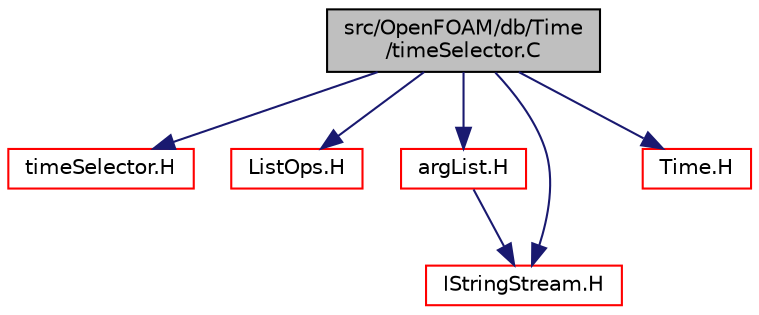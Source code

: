 digraph "src/OpenFOAM/db/Time/timeSelector.C"
{
  bgcolor="transparent";
  edge [fontname="Helvetica",fontsize="10",labelfontname="Helvetica",labelfontsize="10"];
  node [fontname="Helvetica",fontsize="10",shape=record];
  Node0 [label="src/OpenFOAM/db/Time\l/timeSelector.C",height=0.2,width=0.4,color="black", fillcolor="grey75", style="filled", fontcolor="black"];
  Node0 -> Node1 [color="midnightblue",fontsize="10",style="solid",fontname="Helvetica"];
  Node1 [label="timeSelector.H",height=0.2,width=0.4,color="red",URL="$a10040.html"];
  Node0 -> Node66 [color="midnightblue",fontsize="10",style="solid",fontname="Helvetica"];
  Node66 [label="ListOps.H",height=0.2,width=0.4,color="red",URL="$a09389.html",tooltip="Various functions to operate on Lists. "];
  Node0 -> Node69 [color="midnightblue",fontsize="10",style="solid",fontname="Helvetica"];
  Node69 [label="argList.H",height=0.2,width=0.4,color="red",URL="$a10907.html"];
  Node69 -> Node102 [color="midnightblue",fontsize="10",style="solid",fontname="Helvetica"];
  Node102 [label="IStringStream.H",height=0.2,width=0.4,color="red",URL="$a09935.html"];
  Node0 -> Node113 [color="midnightblue",fontsize="10",style="solid",fontname="Helvetica"];
  Node113 [label="Time.H",height=0.2,width=0.4,color="red",URL="$a10025.html"];
  Node0 -> Node102 [color="midnightblue",fontsize="10",style="solid",fontname="Helvetica"];
}
